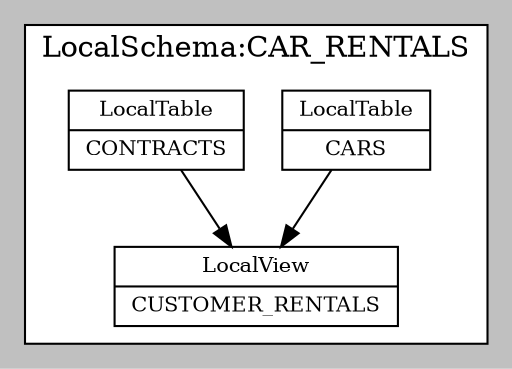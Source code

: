 digraph G {
    graph [bgcolor=gray]
    node [shape=record, style=filled, fillcolor=white, fontsize=10.0]
    edge [fontsize=10.0]
    subgraph cluster9556866 {
        bgcolor=white;
        label="LocalSchema:CAR_RENTALS";
        30749303[label="{LocalTable|CARS}"];
        31729842[label="{LocalTable|CONTRACTS}"];
        2878521[label="{LocalView|CUSTOMER_RENTALS}"];
    }
    30749303->2878521[];
    31729842->2878521[];
}
